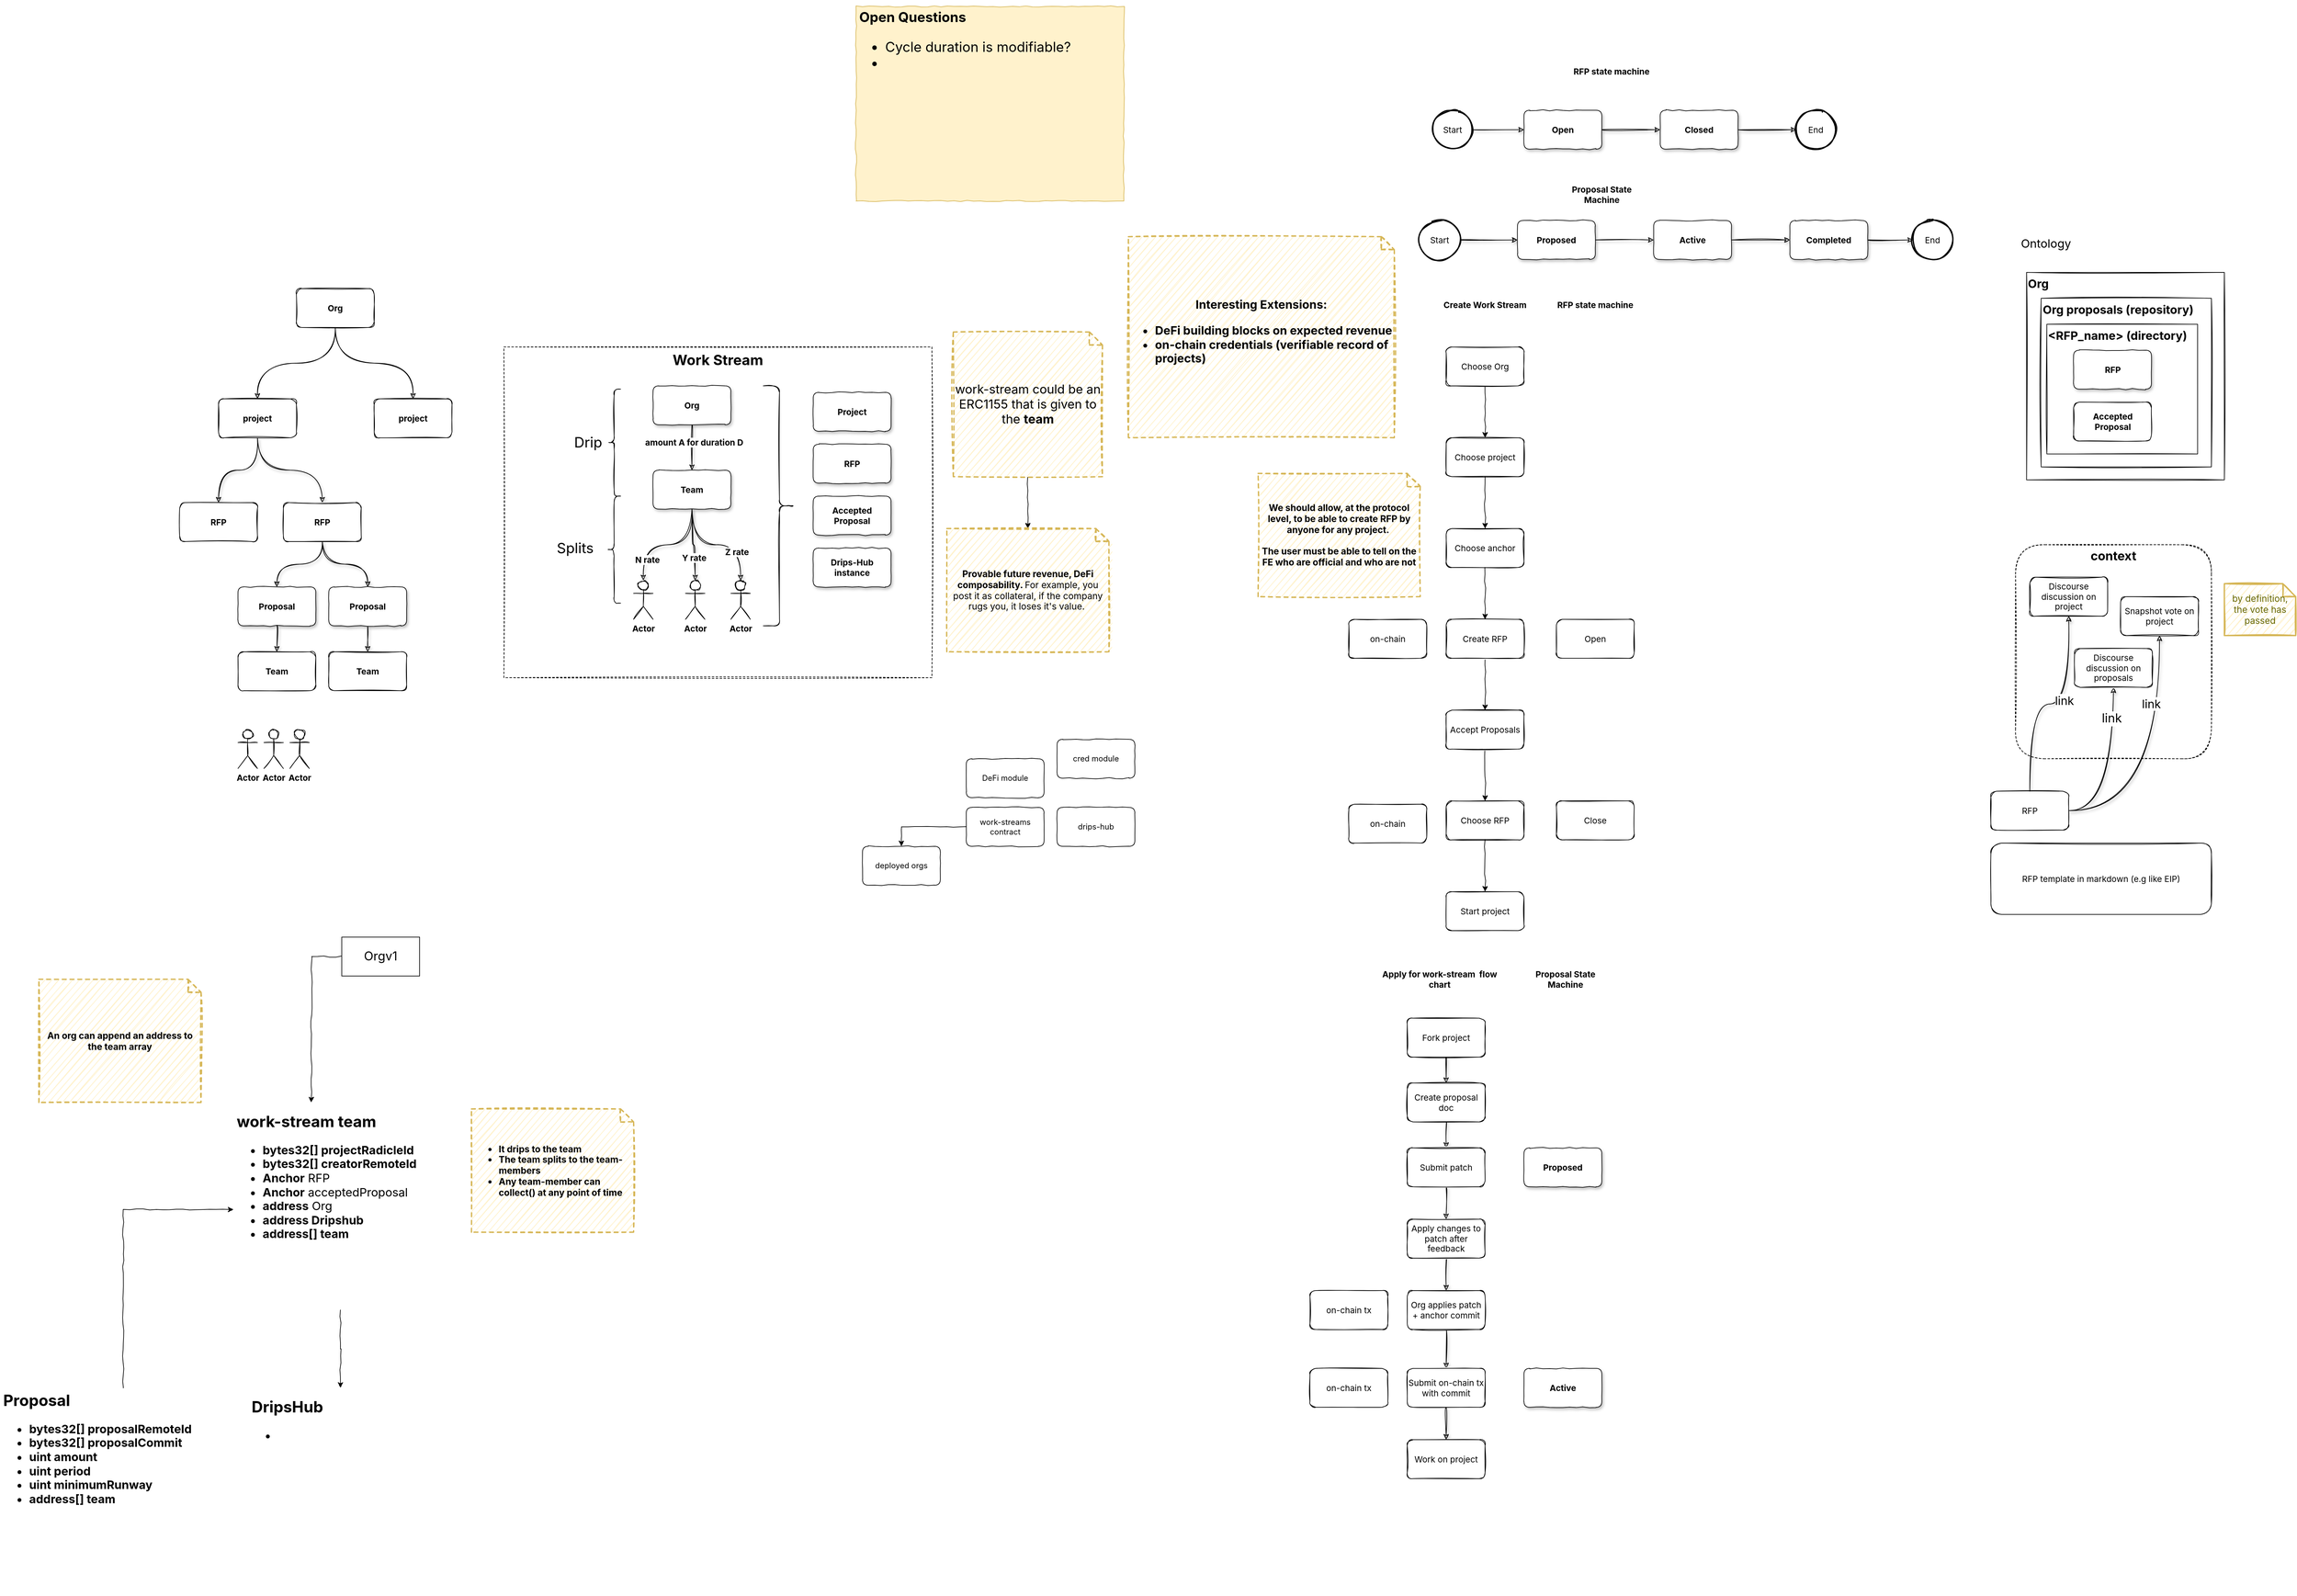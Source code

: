 <mxfile version="15.9.6" type="github">
  <diagram id="aFoFvylehnQIZ880cugu" name="Page-1">
    <mxGraphModel dx="3543" dy="2469" grid="1" gridSize="10" guides="1" tooltips="1" connect="1" arrows="1" fold="1" page="1" pageScale="1" pageWidth="827" pageHeight="1169" math="0" shadow="0">
      <root>
        <mxCell id="0" />
        <mxCell id="1" parent="0" />
        <mxCell id="pgXHUsl6ziU6hxeNJN-O-145" value="&lt;b&gt;&lt;font style=&quot;font-size: 22px&quot;&gt;Work Stream&lt;/font&gt;&lt;/b&gt;" style="rounded=0;whiteSpace=wrap;html=1;shadow=0;glass=0;dashed=1;sketch=1;fontFamily=Inter;fontSize=18;strokeWidth=1;fillColor=none;verticalAlign=top;fontSource=https%3A%2F%2Ffonts.googleapis.com%2Fcss%3Ffamily%3DInter;comic=1;" parent="1" vertex="1">
          <mxGeometry x="-563" y="315" width="660" height="510" as="geometry" />
        </mxCell>
        <mxCell id="pgXHUsl6ziU6hxeNJN-O-133" value="&lt;span&gt;&lt;font style=&quot;font-size: 19px&quot;&gt;context&lt;/font&gt;&lt;/span&gt;" style="rounded=1;whiteSpace=wrap;html=1;shadow=0;glass=0;sketch=1;fontFamily=Inter;fontSource=https%3A%2F%2Ffonts.googleapis.com%2Fcss%3Ffamily%3DInter;fontSize=18;strokeWidth=1;dashed=1;fillColor=none;align=center;verticalAlign=top;fontStyle=1;comic=1;" parent="1" vertex="1">
          <mxGeometry x="1768" y="620" width="302" height="330" as="geometry" />
        </mxCell>
        <mxCell id="pgXHUsl6ziU6hxeNJN-O-117" value="Org" style="rounded=0;whiteSpace=wrap;html=1;shadow=0;glass=0;sketch=1;fontFamily=Inter;fontSource=https%3A%2F%2Ffonts.googleapis.com%2Fcss%3Ffamily%3DInter;fontSize=18;strokeWidth=1;verticalAlign=top;align=left;fontStyle=1;comic=1;" parent="1" vertex="1">
          <mxGeometry x="1785" y="200" width="305" height="320" as="geometry" />
        </mxCell>
        <mxCell id="pgXHUsl6ziU6hxeNJN-O-116" value="Org proposals (repository)" style="rounded=0;whiteSpace=wrap;html=1;shadow=0;glass=0;sketch=1;fontFamily=Inter;fontSource=https%3A%2F%2Ffonts.googleapis.com%2Fcss%3Ffamily%3DInter;fontSize=18;strokeWidth=1;verticalAlign=top;align=left;fontStyle=1;comic=1;" parent="1" vertex="1">
          <mxGeometry x="1807.5" y="240" width="262.5" height="260" as="geometry" />
        </mxCell>
        <mxCell id="pgXHUsl6ziU6hxeNJN-O-3" style="edgeStyle=orthogonalEdgeStyle;rounded=0;orthogonalLoop=1;jettySize=auto;html=1;entryX=0.5;entryY=0;entryDx=0;entryDy=0;sketch=1;fixDash=0;curveFitting=1;strokeOpacity=100;curved=1;fontStyle=1;fontSize=13;fontFamily=Inter;fontSource=https%3A%2F%2Ffonts.googleapis.com%2Fcss%3Ffamily%3DInter;comic=1;" parent="1" source="pgXHUsl6ziU6hxeNJN-O-1" target="pgXHUsl6ziU6hxeNJN-O-2" edge="1">
          <mxGeometry relative="1" as="geometry" />
        </mxCell>
        <mxCell id="pgXHUsl6ziU6hxeNJN-O-5" style="edgeStyle=orthogonalEdgeStyle;rounded=0;orthogonalLoop=1;jettySize=auto;html=1;entryX=0.5;entryY=0;entryDx=0;entryDy=0;sketch=1;fixDash=0;curveFitting=1;strokeOpacity=100;curved=1;fontStyle=1;fontSize=13;fontFamily=Inter;fontSource=https%3A%2F%2Ffonts.googleapis.com%2Fcss%3Ffamily%3DInter;comic=1;" parent="1" source="pgXHUsl6ziU6hxeNJN-O-1" target="pgXHUsl6ziU6hxeNJN-O-4" edge="1">
          <mxGeometry relative="1" as="geometry" />
        </mxCell>
        <mxCell id="pgXHUsl6ziU6hxeNJN-O-1" value="Org" style="rounded=1;whiteSpace=wrap;html=1;sketch=1;fixDash=0;curveFitting=1;glass=0;strokeOpacity=100;fontStyle=1;fontSize=13;fontFamily=Inter;fontSource=https%3A%2F%2Ffonts.googleapis.com%2Fcss%3Ffamily%3DInter;comic=1;" parent="1" vertex="1">
          <mxGeometry x="-883" y="225" width="120" height="60" as="geometry" />
        </mxCell>
        <mxCell id="pgXHUsl6ziU6hxeNJN-O-10" style="edgeStyle=orthogonalEdgeStyle;curved=1;rounded=0;sketch=1;curveFitting=1;orthogonalLoop=1;jettySize=auto;html=1;entryX=0.5;entryY=0;entryDx=0;entryDy=0;shadow=1;fontStyle=1;fontSize=13;fontFamily=Inter;fontSource=https%3A%2F%2Ffonts.googleapis.com%2Fcss%3Ffamily%3DInter;comic=1;" parent="1" source="pgXHUsl6ziU6hxeNJN-O-2" target="pgXHUsl6ziU6hxeNJN-O-9" edge="1">
          <mxGeometry relative="1" as="geometry" />
        </mxCell>
        <mxCell id="pgXHUsl6ziU6hxeNJN-O-11" style="edgeStyle=orthogonalEdgeStyle;curved=1;rounded=0;sketch=1;curveFitting=1;orthogonalLoop=1;jettySize=auto;html=1;shadow=1;fontStyle=1;fontSize=13;fontFamily=Inter;fontSource=https%3A%2F%2Ffonts.googleapis.com%2Fcss%3Ffamily%3DInter;comic=1;" parent="1" source="pgXHUsl6ziU6hxeNJN-O-2" target="pgXHUsl6ziU6hxeNJN-O-8" edge="1">
          <mxGeometry relative="1" as="geometry" />
        </mxCell>
        <mxCell id="pgXHUsl6ziU6hxeNJN-O-2" value="project" style="rounded=1;whiteSpace=wrap;html=1;sketch=1;fixDash=0;curveFitting=1;strokeOpacity=100;fontStyle=1;fontSize=13;fontFamily=Inter;fontSource=https%3A%2F%2Ffonts.googleapis.com%2Fcss%3Ffamily%3DInter;comic=1;" parent="1" vertex="1">
          <mxGeometry x="-1003" y="395" width="120" height="60" as="geometry" />
        </mxCell>
        <mxCell id="pgXHUsl6ziU6hxeNJN-O-4" value="project" style="rounded=1;whiteSpace=wrap;html=1;sketch=1;fixDash=0;curveFitting=1;strokeOpacity=100;fontStyle=1;fontSize=13;fontFamily=Inter;fontSource=https%3A%2F%2Ffonts.googleapis.com%2Fcss%3Ffamily%3DInter;comic=1;" parent="1" vertex="1">
          <mxGeometry x="-763" y="395" width="120" height="60" as="geometry" />
        </mxCell>
        <mxCell id="pgXHUsl6ziU6hxeNJN-O-12" style="edgeStyle=orthogonalEdgeStyle;curved=1;rounded=0;sketch=1;curveFitting=1;orthogonalLoop=1;jettySize=auto;html=1;shadow=1;entryX=0.5;entryY=0;entryDx=0;entryDy=0;fontStyle=1;fontSize=13;fontFamily=Inter;fontSource=https%3A%2F%2Ffonts.googleapis.com%2Fcss%3Ffamily%3DInter;comic=1;" parent="1" source="pgXHUsl6ziU6hxeNJN-O-8" target="pgXHUsl6ziU6hxeNJN-O-13" edge="1">
          <mxGeometry relative="1" as="geometry">
            <mxPoint x="-793" y="685" as="targetPoint" />
          </mxGeometry>
        </mxCell>
        <mxCell id="pgXHUsl6ziU6hxeNJN-O-15" style="edgeStyle=orthogonalEdgeStyle;curved=1;rounded=0;sketch=1;curveFitting=1;orthogonalLoop=1;jettySize=auto;html=1;shadow=1;fontStyle=1;fontSize=13;fontFamily=Inter;fontSource=https%3A%2F%2Ffonts.googleapis.com%2Fcss%3Ffamily%3DInter;comic=1;" parent="1" source="pgXHUsl6ziU6hxeNJN-O-8" target="pgXHUsl6ziU6hxeNJN-O-14" edge="1">
          <mxGeometry relative="1" as="geometry" />
        </mxCell>
        <mxCell id="pgXHUsl6ziU6hxeNJN-O-8" value="RFP" style="rounded=1;whiteSpace=wrap;html=1;sketch=1;fixDash=0;curveFitting=1;strokeOpacity=100;fontStyle=1;fontSize=13;fontFamily=Inter;fontSource=https%3A%2F%2Ffonts.googleapis.com%2Fcss%3Ffamily%3DInter;comic=1;" parent="1" vertex="1">
          <mxGeometry x="-903" y="555" width="120" height="60" as="geometry" />
        </mxCell>
        <mxCell id="pgXHUsl6ziU6hxeNJN-O-9" value="RFP" style="rounded=1;whiteSpace=wrap;html=1;sketch=1;fixDash=0;curveFitting=1;strokeOpacity=100;fontStyle=1;fontSize=13;fontFamily=Inter;fontSource=https%3A%2F%2Ffonts.googleapis.com%2Fcss%3Ffamily%3DInter;comic=1;" parent="1" vertex="1">
          <mxGeometry x="-1063" y="555" width="120" height="60" as="geometry" />
        </mxCell>
        <mxCell id="pgXHUsl6ziU6hxeNJN-O-16" style="edgeStyle=orthogonalEdgeStyle;curved=1;rounded=0;sketch=1;curveFitting=1;orthogonalLoop=1;jettySize=auto;html=1;shadow=1;fontStyle=1;fontSize=13;fontFamily=Inter;fontSource=https%3A%2F%2Ffonts.googleapis.com%2Fcss%3Ffamily%3DInter;comic=1;" parent="1" source="pgXHUsl6ziU6hxeNJN-O-13" edge="1">
          <mxGeometry relative="1" as="geometry">
            <mxPoint x="-773" y="785" as="targetPoint" />
          </mxGeometry>
        </mxCell>
        <mxCell id="pgXHUsl6ziU6hxeNJN-O-13" value="Proposal" style="rounded=1;whiteSpace=wrap;html=1;shadow=1;glass=0;fontStyle=1;fontSize=13;fontFamily=Inter;fontSource=https%3A%2F%2Ffonts.googleapis.com%2Fcss%3Ffamily%3DInter;comic=1;" parent="1" vertex="1">
          <mxGeometry x="-833" y="685" width="120" height="60" as="geometry" />
        </mxCell>
        <mxCell id="pgXHUsl6ziU6hxeNJN-O-44" style="edgeStyle=orthogonalEdgeStyle;curved=1;rounded=0;sketch=1;curveFitting=1;orthogonalLoop=1;jettySize=auto;html=1;entryX=0.5;entryY=0;entryDx=0;entryDy=0;shadow=1;fontStyle=1;fontSize=13;fontFamily=Inter;fontSource=https%3A%2F%2Ffonts.googleapis.com%2Fcss%3Ffamily%3DInter;comic=1;" parent="1" source="pgXHUsl6ziU6hxeNJN-O-14" target="pgXHUsl6ziU6hxeNJN-O-43" edge="1">
          <mxGeometry relative="1" as="geometry" />
        </mxCell>
        <mxCell id="pgXHUsl6ziU6hxeNJN-O-14" value="Proposal" style="rounded=1;whiteSpace=wrap;html=1;shadow=1;glass=0;fontStyle=1;fontSize=13;fontFamily=Inter;fontSource=https%3A%2F%2Ffonts.googleapis.com%2Fcss%3Ffamily%3DInter;comic=1;" parent="1" vertex="1">
          <mxGeometry x="-973" y="685" width="120" height="60" as="geometry" />
        </mxCell>
        <mxCell id="pgXHUsl6ziU6hxeNJN-O-40" value="Proposal State&lt;br style=&quot;font-size: 13px;&quot;&gt;Machine" style="text;html=1;strokeColor=none;fillColor=none;align=center;verticalAlign=middle;whiteSpace=wrap;rounded=0;shadow=1;glass=0;sketch=1;fontStyle=1;strokeWidth=0;fontFamily=Inter;fontSource=https%3A%2F%2Ffonts.googleapis.com%2Fcss%3Ffamily%3DInter;fontSize=13;comic=1;" parent="1" vertex="1">
          <mxGeometry x="1040" y="50" width="180" height="60" as="geometry" />
        </mxCell>
        <mxCell id="pgXHUsl6ziU6hxeNJN-O-42" value="Team" style="rounded=1;whiteSpace=wrap;html=1;shadow=0;glass=0;sketch=1;strokeWidth=1;fontStyle=1;fontSize=13;fontFamily=Inter;fontSource=https%3A%2F%2Ffonts.googleapis.com%2Fcss%3Ffamily%3DInter;comic=1;" parent="1" vertex="1">
          <mxGeometry x="-833" y="785" width="120" height="60" as="geometry" />
        </mxCell>
        <mxCell id="pgXHUsl6ziU6hxeNJN-O-43" value="Team" style="rounded=1;whiteSpace=wrap;html=1;shadow=0;glass=0;sketch=1;strokeWidth=1;fontStyle=1;fontSize=13;fontFamily=Inter;fontSource=https%3A%2F%2Ffonts.googleapis.com%2Fcss%3Ffamily%3DInter;comic=1;" parent="1" vertex="1">
          <mxGeometry x="-973" y="785" width="120" height="60" as="geometry" />
        </mxCell>
        <mxCell id="pgXHUsl6ziU6hxeNJN-O-47" value="Actor" style="shape=umlActor;verticalLabelPosition=bottom;verticalAlign=top;html=1;outlineConnect=0;rounded=1;shadow=0;glass=0;sketch=1;strokeWidth=1;fontStyle=1;fontSize=13;fontFamily=Inter;fontSource=https%3A%2F%2Ffonts.googleapis.com%2Fcss%3Ffamily%3DInter;comic=1;" parent="1" vertex="1">
          <mxGeometry x="-973" y="905" width="30" height="60" as="geometry" />
        </mxCell>
        <mxCell id="pgXHUsl6ziU6hxeNJN-O-48" value="Actor" style="shape=umlActor;verticalLabelPosition=bottom;verticalAlign=top;html=1;outlineConnect=0;rounded=1;shadow=0;glass=0;sketch=1;strokeWidth=1;fontStyle=1;fontSize=13;fontFamily=Inter;fontSource=https%3A%2F%2Ffonts.googleapis.com%2Fcss%3Ffamily%3DInter;comic=1;" parent="1" vertex="1">
          <mxGeometry x="-363" y="675" width="30" height="60" as="geometry" />
        </mxCell>
        <mxCell id="pgXHUsl6ziU6hxeNJN-O-59" style="edgeStyle=orthogonalEdgeStyle;curved=1;rounded=0;sketch=1;curveFitting=1;orthogonalLoop=1;jettySize=auto;html=1;entryX=0.5;entryY=0;entryDx=0;entryDy=0;shadow=1;fontFamily=Inter;fontSource=https%3A%2F%2Ffonts.googleapis.com%2Fcss%3Ffamily%3DInter;fontSize=13;comic=1;" parent="1" source="pgXHUsl6ziU6hxeNJN-O-49" target="pgXHUsl6ziU6hxeNJN-O-50" edge="1">
          <mxGeometry relative="1" as="geometry" />
        </mxCell>
        <mxCell id="pgXHUsl6ziU6hxeNJN-O-60" value="amount A for duration D" style="edgeLabel;html=1;align=center;verticalAlign=middle;resizable=0;points=[];fontSize=13;fontFamily=Inter;fontStyle=1;fontSource=https%3A%2F%2Ffonts.googleapis.com%2Fcss%3Ffamily%3DInter;comic=1;" parent="pgXHUsl6ziU6hxeNJN-O-59" vertex="1" connectable="0">
          <mxGeometry x="-0.233" y="3" relative="1" as="geometry">
            <mxPoint as="offset" />
          </mxGeometry>
        </mxCell>
        <mxCell id="pgXHUsl6ziU6hxeNJN-O-49" value="Org" style="rounded=1;whiteSpace=wrap;html=1;shadow=1;glass=0;fontStyle=1;fontSize=13;fontFamily=Inter;fontSource=https%3A%2F%2Ffonts.googleapis.com%2Fcss%3Ffamily%3DInter;comic=1;" parent="1" vertex="1">
          <mxGeometry x="-333" y="375" width="120" height="60" as="geometry" />
        </mxCell>
        <mxCell id="pgXHUsl6ziU6hxeNJN-O-53" style="edgeStyle=orthogonalEdgeStyle;curved=1;rounded=0;sketch=1;curveFitting=1;orthogonalLoop=1;jettySize=auto;html=1;shadow=1;entryX=0.5;entryY=0;entryDx=0;entryDy=0;entryPerimeter=0;fontStyle=1;fontSize=13;fontFamily=Inter;fontSource=https%3A%2F%2Ffonts.googleapis.com%2Fcss%3Ffamily%3DInter;comic=1;" parent="1" source="pgXHUsl6ziU6hxeNJN-O-50" target="pgXHUsl6ziU6hxeNJN-O-48" edge="1">
          <mxGeometry relative="1" as="geometry">
            <mxPoint x="-343.0" y="605" as="targetPoint" />
          </mxGeometry>
        </mxCell>
        <mxCell id="pgXHUsl6ziU6hxeNJN-O-56" value="N rate" style="edgeLabel;html=1;align=center;verticalAlign=middle;resizable=0;points=[];fontStyle=1;fontSize=13;fontFamily=Inter;fontSource=https%3A%2F%2Ffonts.googleapis.com%2Fcss%3Ffamily%3DInter;comic=1;" parent="pgXHUsl6ziU6hxeNJN-O-53" vertex="1" connectable="0">
          <mxGeometry x="0.655" y="6" relative="1" as="geometry">
            <mxPoint as="offset" />
          </mxGeometry>
        </mxCell>
        <mxCell id="pgXHUsl6ziU6hxeNJN-O-54" style="edgeStyle=orthogonalEdgeStyle;curved=1;rounded=0;sketch=1;curveFitting=1;orthogonalLoop=1;jettySize=auto;html=1;entryX=0.5;entryY=0;entryDx=0;entryDy=0;entryPerimeter=0;shadow=1;fontStyle=1;fontSize=13;fontFamily=Inter;fontSource=https%3A%2F%2Ffonts.googleapis.com%2Fcss%3Ffamily%3DInter;comic=1;" parent="1" source="pgXHUsl6ziU6hxeNJN-O-50" target="pgXHUsl6ziU6hxeNJN-O-51" edge="1">
          <mxGeometry relative="1" as="geometry" />
        </mxCell>
        <mxCell id="pgXHUsl6ziU6hxeNJN-O-57" value="Y rate" style="edgeLabel;html=1;align=center;verticalAlign=middle;resizable=0;points=[];fontStyle=1;fontSize=13;fontFamily=Inter;fontSource=https%3A%2F%2Ffonts.googleapis.com%2Fcss%3Ffamily%3DInter;comic=1;" parent="pgXHUsl6ziU6hxeNJN-O-54" vertex="1" connectable="0">
          <mxGeometry x="0.387" y="-2" relative="1" as="geometry">
            <mxPoint as="offset" />
          </mxGeometry>
        </mxCell>
        <mxCell id="pgXHUsl6ziU6hxeNJN-O-55" style="edgeStyle=orthogonalEdgeStyle;curved=1;rounded=0;sketch=1;curveFitting=1;orthogonalLoop=1;jettySize=auto;html=1;entryX=0.5;entryY=0;entryDx=0;entryDy=0;entryPerimeter=0;shadow=1;fontStyle=1;fontSize=13;fontFamily=Inter;fontSource=https%3A%2F%2Ffonts.googleapis.com%2Fcss%3Ffamily%3DInter;comic=1;" parent="1" source="pgXHUsl6ziU6hxeNJN-O-50" target="pgXHUsl6ziU6hxeNJN-O-52" edge="1">
          <mxGeometry relative="1" as="geometry" />
        </mxCell>
        <mxCell id="pgXHUsl6ziU6hxeNJN-O-58" value="Z rate" style="edgeLabel;html=1;align=center;verticalAlign=middle;resizable=0;points=[];fontStyle=1;fontSize=13;fontFamily=Inter;fontSource=https%3A%2F%2Ffonts.googleapis.com%2Fcss%3Ffamily%3DInter;comic=1;" parent="pgXHUsl6ziU6hxeNJN-O-55" vertex="1" connectable="0">
          <mxGeometry x="0.523" y="-6" relative="1" as="geometry">
            <mxPoint as="offset" />
          </mxGeometry>
        </mxCell>
        <mxCell id="pgXHUsl6ziU6hxeNJN-O-50" value="Team" style="rounded=1;whiteSpace=wrap;html=1;shadow=1;glass=0;fontStyle=1;fontSize=13;fontFamily=Inter;fontSource=https%3A%2F%2Ffonts.googleapis.com%2Fcss%3Ffamily%3DInter;comic=1;" parent="1" vertex="1">
          <mxGeometry x="-333" y="505" width="120" height="60" as="geometry" />
        </mxCell>
        <mxCell id="pgXHUsl6ziU6hxeNJN-O-51" value="Actor" style="shape=umlActor;verticalLabelPosition=bottom;verticalAlign=top;html=1;outlineConnect=0;rounded=1;shadow=0;glass=0;sketch=1;strokeWidth=1;fontStyle=1;fontSize=13;fontFamily=Inter;fontSource=https%3A%2F%2Ffonts.googleapis.com%2Fcss%3Ffamily%3DInter;comic=1;" parent="1" vertex="1">
          <mxGeometry x="-283" y="675" width="30" height="60" as="geometry" />
        </mxCell>
        <mxCell id="pgXHUsl6ziU6hxeNJN-O-52" value="Actor" style="shape=umlActor;verticalLabelPosition=bottom;verticalAlign=top;html=1;outlineConnect=0;rounded=1;shadow=0;glass=0;sketch=1;strokeWidth=1;fontStyle=1;fontSize=13;fontFamily=Inter;fontSource=https%3A%2F%2Ffonts.googleapis.com%2Fcss%3Ffamily%3DInter;comic=1;" parent="1" vertex="1">
          <mxGeometry x="-213" y="675" width="30" height="60" as="geometry" />
        </mxCell>
        <mxCell id="pgXHUsl6ziU6hxeNJN-O-61" value="RFP" style="rounded=1;whiteSpace=wrap;html=1;shadow=1;glass=0;fontStyle=1;fontSize=13;fontFamily=Inter;fontSource=https%3A%2F%2Ffonts.googleapis.com%2Fcss%3Ffamily%3DInter;comic=1;" parent="1" vertex="1">
          <mxGeometry x="-86" y="465" width="120" height="60" as="geometry" />
        </mxCell>
        <mxCell id="pgXHUsl6ziU6hxeNJN-O-62" value="" style="shape=curlyBracket;whiteSpace=wrap;html=1;rounded=1;flipH=1;shadow=0;glass=0;sketch=1;fontFamily=Inter;fontSource=https%3A%2F%2Ffonts.googleapis.com%2Fcss%3Ffamily%3DInter;fontSize=13;strokeWidth=1;comic=1;" parent="1" vertex="1">
          <mxGeometry x="-163" y="375" width="50" height="370" as="geometry" />
        </mxCell>
        <mxCell id="pgXHUsl6ziU6hxeNJN-O-63" value="Accepted Proposal" style="rounded=1;whiteSpace=wrap;html=1;shadow=1;glass=0;fontStyle=1;fontSize=13;fontFamily=Inter;fontSource=https%3A%2F%2Ffonts.googleapis.com%2Fcss%3Ffamily%3DInter;comic=1;" parent="1" vertex="1">
          <mxGeometry x="-86" y="545" width="120" height="60" as="geometry" />
        </mxCell>
        <mxCell id="pgXHUsl6ziU6hxeNJN-O-65" style="edgeStyle=orthogonalEdgeStyle;curved=1;rounded=0;sketch=1;curveFitting=1;orthogonalLoop=1;jettySize=auto;html=1;shadow=1;fontFamily=Inter;fontSource=https%3A%2F%2Ffonts.googleapis.com%2Fcss%3Ffamily%3DInter;fontSize=13;comic=1;" parent="1" source="pgXHUsl6ziU6hxeNJN-O-64" edge="1">
          <mxGeometry relative="1" as="geometry">
            <mxPoint x="1210" y="150" as="targetPoint" />
          </mxGeometry>
        </mxCell>
        <mxCell id="pgXHUsl6ziU6hxeNJN-O-64" value="Proposed" style="rounded=1;whiteSpace=wrap;html=1;shadow=1;glass=0;fontStyle=1;fontSize=13;fontFamily=Inter;fontSource=https%3A%2F%2Ffonts.googleapis.com%2Fcss%3Ffamily%3DInter;comic=1;" parent="1" vertex="1">
          <mxGeometry x="1000" y="120" width="120" height="60" as="geometry" />
        </mxCell>
        <mxCell id="pgXHUsl6ziU6hxeNJN-O-67" style="edgeStyle=orthogonalEdgeStyle;curved=1;rounded=0;sketch=1;curveFitting=1;orthogonalLoop=1;jettySize=auto;html=1;shadow=1;fontFamily=Inter;fontSource=https%3A%2F%2Ffonts.googleapis.com%2Fcss%3Ffamily%3DInter;fontSize=13;comic=1;" parent="1" source="pgXHUsl6ziU6hxeNJN-O-66" edge="1">
          <mxGeometry relative="1" as="geometry">
            <mxPoint x="1420" y="150" as="targetPoint" />
          </mxGeometry>
        </mxCell>
        <mxCell id="pgXHUsl6ziU6hxeNJN-O-66" value="Active" style="rounded=1;whiteSpace=wrap;html=1;shadow=1;glass=0;fontStyle=1;fontSize=13;fontFamily=Inter;fontSource=https%3A%2F%2Ffonts.googleapis.com%2Fcss%3Ffamily%3DInter;comic=1;" parent="1" vertex="1">
          <mxGeometry x="1210" y="120" width="120" height="60" as="geometry" />
        </mxCell>
        <mxCell id="pgXHUsl6ziU6hxeNJN-O-73" style="edgeStyle=orthogonalEdgeStyle;curved=1;rounded=0;sketch=1;curveFitting=1;orthogonalLoop=1;jettySize=auto;html=1;entryX=0;entryY=0.5;entryDx=0;entryDy=0;entryPerimeter=0;shadow=1;fontFamily=Inter;fontSource=https%3A%2F%2Ffonts.googleapis.com%2Fcss%3Ffamily%3DInter;fontSize=13;comic=1;" parent="1" source="pgXHUsl6ziU6hxeNJN-O-68" target="pgXHUsl6ziU6hxeNJN-O-72" edge="1">
          <mxGeometry relative="1" as="geometry" />
        </mxCell>
        <mxCell id="pgXHUsl6ziU6hxeNJN-O-68" value="Completed" style="rounded=1;whiteSpace=wrap;html=1;shadow=1;glass=0;fontStyle=1;fontSize=13;fontFamily=Inter;fontSource=https%3A%2F%2Ffonts.googleapis.com%2Fcss%3Ffamily%3DInter;comic=1;" parent="1" vertex="1">
          <mxGeometry x="1420" y="120" width="120" height="60" as="geometry" />
        </mxCell>
        <mxCell id="pgXHUsl6ziU6hxeNJN-O-70" style="edgeStyle=orthogonalEdgeStyle;curved=1;rounded=0;sketch=1;curveFitting=1;orthogonalLoop=1;jettySize=auto;html=1;entryX=0;entryY=0.5;entryDx=0;entryDy=0;shadow=1;fontFamily=Inter;fontSource=https%3A%2F%2Ffonts.googleapis.com%2Fcss%3Ffamily%3DInter;fontSize=13;comic=1;" parent="1" source="pgXHUsl6ziU6hxeNJN-O-69" target="pgXHUsl6ziU6hxeNJN-O-64" edge="1">
          <mxGeometry relative="1" as="geometry" />
        </mxCell>
        <mxCell id="pgXHUsl6ziU6hxeNJN-O-69" value="Start" style="strokeWidth=2;html=1;shape=mxgraph.flowchart.start_2;whiteSpace=wrap;rounded=1;shadow=0;glass=0;sketch=1;fontFamily=Inter;fontSource=https%3A%2F%2Ffonts.googleapis.com%2Fcss%3Ffamily%3DInter;fontSize=13;comic=1;" parent="1" vertex="1">
          <mxGeometry x="850" y="120" width="60" height="60" as="geometry" />
        </mxCell>
        <mxCell id="pgXHUsl6ziU6hxeNJN-O-72" value="End" style="strokeWidth=2;html=1;shape=mxgraph.flowchart.start_2;whiteSpace=wrap;rounded=1;shadow=0;glass=0;sketch=1;fontFamily=Inter;fontSource=https%3A%2F%2Ffonts.googleapis.com%2Fcss%3Ffamily%3DInter;fontSize=13;comic=1;" parent="1" vertex="1">
          <mxGeometry x="1610" y="120" width="60" height="60" as="geometry" />
        </mxCell>
        <mxCell id="pgXHUsl6ziU6hxeNJN-O-76" value="Actor" style="shape=umlActor;verticalLabelPosition=bottom;verticalAlign=top;html=1;outlineConnect=0;rounded=1;shadow=0;glass=0;sketch=1;strokeWidth=1;fontStyle=1;fontSize=13;fontFamily=Inter;fontSource=https%3A%2F%2Ffonts.googleapis.com%2Fcss%3Ffamily%3DInter;comic=1;" parent="1" vertex="1">
          <mxGeometry x="-933" y="905" width="30" height="60" as="geometry" />
        </mxCell>
        <mxCell id="pgXHUsl6ziU6hxeNJN-O-77" value="Actor" style="shape=umlActor;verticalLabelPosition=bottom;verticalAlign=top;html=1;outlineConnect=0;rounded=1;shadow=0;glass=0;sketch=1;strokeWidth=1;fontStyle=1;fontSize=13;fontFamily=Inter;fontSource=https%3A%2F%2Ffonts.googleapis.com%2Fcss%3Ffamily%3DInter;comic=1;" parent="1" vertex="1">
          <mxGeometry x="-893" y="905" width="30" height="60" as="geometry" />
        </mxCell>
        <mxCell id="pgXHUsl6ziU6hxeNJN-O-165" style="edgeStyle=orthogonalEdgeStyle;curved=1;rounded=0;sketch=1;curveFitting=1;orthogonalLoop=1;jettySize=auto;html=1;entryX=0.5;entryY=0;entryDx=0;entryDy=0;shadow=1;fontFamily=Inter;fontSize=19;fontColor=#000000;fontSource=https%3A%2F%2Ffonts.googleapis.com%2Fcss%3Ffamily%3DInter;comic=1;" parent="1" source="pgXHUsl6ziU6hxeNJN-O-78" target="pgXHUsl6ziU6hxeNJN-O-79" edge="1">
          <mxGeometry relative="1" as="geometry" />
        </mxCell>
        <mxCell id="pgXHUsl6ziU6hxeNJN-O-78" value="Fork project" style="rounded=1;whiteSpace=wrap;html=1;shadow=0;glass=0;sketch=1;fontFamily=Inter;fontSource=https%3A%2F%2Ffonts.googleapis.com%2Fcss%3Ffamily%3DInter;fontSize=13;strokeWidth=1;comic=1;" parent="1" vertex="1">
          <mxGeometry x="830" y="1350" width="120" height="60" as="geometry" />
        </mxCell>
        <mxCell id="pgXHUsl6ziU6hxeNJN-O-166" style="edgeStyle=orthogonalEdgeStyle;curved=1;rounded=0;sketch=1;curveFitting=1;orthogonalLoop=1;jettySize=auto;html=1;entryX=0.5;entryY=0;entryDx=0;entryDy=0;shadow=1;fontFamily=Inter;fontSize=19;fontColor=#000000;fontSource=https%3A%2F%2Ffonts.googleapis.com%2Fcss%3Ffamily%3DInter;comic=1;" parent="1" source="pgXHUsl6ziU6hxeNJN-O-79" target="pgXHUsl6ziU6hxeNJN-O-81" edge="1">
          <mxGeometry relative="1" as="geometry" />
        </mxCell>
        <mxCell id="pgXHUsl6ziU6hxeNJN-O-79" value="Create proposal doc" style="rounded=1;whiteSpace=wrap;html=1;shadow=0;glass=0;sketch=1;fontFamily=Inter;fontSource=https%3A%2F%2Ffonts.googleapis.com%2Fcss%3Ffamily%3DInter;fontSize=13;strokeWidth=1;comic=1;" parent="1" vertex="1">
          <mxGeometry x="830" y="1450" width="120" height="60" as="geometry" />
        </mxCell>
        <mxCell id="pgXHUsl6ziU6hxeNJN-O-95" style="edgeStyle=orthogonalEdgeStyle;curved=1;rounded=0;sketch=1;curveFitting=1;orthogonalLoop=1;jettySize=auto;html=1;shadow=1;fontFamily=Inter;fontSource=https%3A%2F%2Ffonts.googleapis.com%2Fcss%3Ffamily%3DInter;fontSize=13;comic=1;" parent="1" source="pgXHUsl6ziU6hxeNJN-O-81" target="pgXHUsl6ziU6hxeNJN-O-93" edge="1">
          <mxGeometry relative="1" as="geometry" />
        </mxCell>
        <mxCell id="pgXHUsl6ziU6hxeNJN-O-81" value="Submit patch" style="rounded=1;whiteSpace=wrap;html=1;shadow=0;glass=0;sketch=1;fontFamily=Inter;fontSource=https%3A%2F%2Ffonts.googleapis.com%2Fcss%3Ffamily%3DInter;fontSize=13;strokeWidth=1;comic=1;" parent="1" vertex="1">
          <mxGeometry x="830" y="1550" width="120" height="60" as="geometry" />
        </mxCell>
        <mxCell id="pgXHUsl6ziU6hxeNJN-O-147" style="edgeStyle=orthogonalEdgeStyle;curved=1;rounded=0;sketch=1;curveFitting=1;orthogonalLoop=1;jettySize=auto;html=1;entryX=0.5;entryY=0;entryDx=0;entryDy=0;shadow=1;fontFamily=Inter;fontSize=22;fontSource=https%3A%2F%2Ffonts.googleapis.com%2Fcss%3Ffamily%3DInter;comic=1;" parent="1" source="pgXHUsl6ziU6hxeNJN-O-84" target="pgXHUsl6ziU6hxeNJN-O-98" edge="1">
          <mxGeometry relative="1" as="geometry" />
        </mxCell>
        <mxCell id="pgXHUsl6ziU6hxeNJN-O-84" value="Org applies patch + anchor commit" style="rounded=1;whiteSpace=wrap;html=1;shadow=0;glass=0;sketch=1;fontFamily=Inter;fontSource=https%3A%2F%2Ffonts.googleapis.com%2Fcss%3Ffamily%3DInter;fontSize=13;strokeWidth=1;comic=1;" parent="1" vertex="1">
          <mxGeometry x="830" y="1770" width="120" height="60" as="geometry" />
        </mxCell>
        <mxCell id="pgXHUsl6ziU6hxeNJN-O-90" value="Proposed" style="rounded=1;whiteSpace=wrap;html=1;shadow=1;glass=0;fontStyle=1;fontSize=13;fontFamily=Inter;fontSource=https%3A%2F%2Ffonts.googleapis.com%2Fcss%3Ffamily%3DInter;comic=1;" parent="1" vertex="1">
          <mxGeometry x="1010" y="1550" width="120" height="60" as="geometry" />
        </mxCell>
        <mxCell id="pgXHUsl6ziU6hxeNJN-O-91" value="Active" style="rounded=1;whiteSpace=wrap;html=1;shadow=1;glass=0;fontStyle=1;fontSize=13;fontFamily=Inter;fontSource=https%3A%2F%2Ffonts.googleapis.com%2Fcss%3Ffamily%3DInter;comic=1;" parent="1" vertex="1">
          <mxGeometry x="1010" y="1890" width="120" height="60" as="geometry" />
        </mxCell>
        <mxCell id="pgXHUsl6ziU6hxeNJN-O-94" style="edgeStyle=orthogonalEdgeStyle;curved=1;rounded=0;sketch=1;curveFitting=1;orthogonalLoop=1;jettySize=auto;html=1;entryX=0.5;entryY=0;entryDx=0;entryDy=0;shadow=1;fontFamily=Inter;fontSource=https%3A%2F%2Ffonts.googleapis.com%2Fcss%3Ffamily%3DInter;fontSize=13;comic=1;" parent="1" source="pgXHUsl6ziU6hxeNJN-O-93" target="pgXHUsl6ziU6hxeNJN-O-84" edge="1">
          <mxGeometry relative="1" as="geometry" />
        </mxCell>
        <mxCell id="pgXHUsl6ziU6hxeNJN-O-93" value="Apply changes to patch after feedback" style="rounded=1;whiteSpace=wrap;html=1;shadow=0;glass=0;sketch=1;fontFamily=Inter;fontSource=https%3A%2F%2Ffonts.googleapis.com%2Fcss%3Ffamily%3DInter;fontSize=13;strokeWidth=1;comic=1;" parent="1" vertex="1">
          <mxGeometry x="830" y="1660" width="120" height="60" as="geometry" />
        </mxCell>
        <mxCell id="pgXHUsl6ziU6hxeNJN-O-146" style="edgeStyle=orthogonalEdgeStyle;curved=1;rounded=0;sketch=1;curveFitting=1;orthogonalLoop=1;jettySize=auto;html=1;entryX=0.5;entryY=0;entryDx=0;entryDy=0;shadow=1;fontFamily=Inter;fontSize=22;fontSource=https%3A%2F%2Ffonts.googleapis.com%2Fcss%3Ffamily%3DInter;comic=1;" parent="1" source="pgXHUsl6ziU6hxeNJN-O-98" target="pgXHUsl6ziU6hxeNJN-O-99" edge="1">
          <mxGeometry relative="1" as="geometry" />
        </mxCell>
        <mxCell id="pgXHUsl6ziU6hxeNJN-O-98" value="Submit on-chain tx with commit" style="rounded=1;whiteSpace=wrap;html=1;shadow=0;glass=0;sketch=1;fontFamily=Inter;fontSource=https%3A%2F%2Ffonts.googleapis.com%2Fcss%3Ffamily%3DInter;fontSize=13;strokeWidth=1;comic=1;" parent="1" vertex="1">
          <mxGeometry x="830" y="1890" width="120" height="60" as="geometry" />
        </mxCell>
        <mxCell id="pgXHUsl6ziU6hxeNJN-O-99" value="Work on project" style="rounded=1;whiteSpace=wrap;html=1;shadow=0;glass=0;sketch=1;fontFamily=Inter;fontSource=https%3A%2F%2Ffonts.googleapis.com%2Fcss%3Ffamily%3DInter;fontSize=13;strokeWidth=1;comic=1;" parent="1" vertex="1">
          <mxGeometry x="830" y="2000" width="120" height="60" as="geometry" />
        </mxCell>
        <mxCell id="pgXHUsl6ziU6hxeNJN-O-110" value="Proposal State&lt;br style=&quot;font-size: 13px;&quot;&gt;Machine" style="text;html=1;strokeColor=none;fillColor=none;align=center;verticalAlign=middle;whiteSpace=wrap;rounded=0;shadow=1;glass=0;sketch=1;fontStyle=1;strokeWidth=0;fontFamily=Inter;fontSource=https%3A%2F%2Ffonts.googleapis.com%2Fcss%3Ffamily%3DInter;fontSize=13;comic=1;" parent="1" vertex="1">
          <mxGeometry x="984" y="1260" width="180" height="60" as="geometry" />
        </mxCell>
        <mxCell id="pgXHUsl6ziU6hxeNJN-O-111" value="Apply for work-stream&amp;nbsp; flow chart" style="text;html=1;strokeColor=none;fillColor=none;align=center;verticalAlign=middle;whiteSpace=wrap;rounded=0;shadow=1;glass=0;sketch=1;fontStyle=1;strokeWidth=0;fontFamily=Inter;fontSource=https%3A%2F%2Ffonts.googleapis.com%2Fcss%3Ffamily%3DInter;fontSize=13;comic=1;" parent="1" vertex="1">
          <mxGeometry x="790" y="1260" width="180" height="60" as="geometry" />
        </mxCell>
        <mxCell id="pgXHUsl6ziU6hxeNJN-O-112" value="&amp;lt;RFP_name&amp;gt; (directory)" style="rounded=0;whiteSpace=wrap;html=1;shadow=0;glass=0;sketch=1;fontFamily=Inter;fontSource=https%3A%2F%2Ffonts.googleapis.com%2Fcss%3Ffamily%3DInter;fontSize=18;strokeWidth=1;align=left;verticalAlign=top;fontStyle=1;comic=1;" parent="1" vertex="1">
          <mxGeometry x="1816.25" y="280" width="232.5" height="200" as="geometry" />
        </mxCell>
        <mxCell id="pgXHUsl6ziU6hxeNJN-O-114" value="RFP" style="rounded=1;whiteSpace=wrap;html=1;shadow=1;glass=0;fontStyle=1;fontSize=13;fontFamily=Inter;fontSource=https%3A%2F%2Ffonts.googleapis.com%2Fcss%3Ffamily%3DInter;comic=1;" parent="1" vertex="1">
          <mxGeometry x="1857.5" y="320" width="120" height="60" as="geometry" />
        </mxCell>
        <mxCell id="pgXHUsl6ziU6hxeNJN-O-115" value="Accepted Proposal" style="rounded=1;whiteSpace=wrap;html=1;shadow=0;glass=0;sketch=1;fontFamily=Inter;fontSource=https%3A%2F%2Ffonts.googleapis.com%2Fcss%3Ffamily%3DInter;fontSize=13;strokeWidth=1;fontStyle=1;comic=1;" parent="1" vertex="1">
          <mxGeometry x="1857.5" y="400" width="120" height="60" as="geometry" />
        </mxCell>
        <mxCell id="pgXHUsl6ziU6hxeNJN-O-119" value="Ontology" style="text;html=1;strokeColor=none;fillColor=none;align=center;verticalAlign=middle;whiteSpace=wrap;rounded=0;shadow=0;glass=0;sketch=1;fontFamily=Inter;fontSource=https%3A%2F%2Ffonts.googleapis.com%2Fcss%3Ffamily%3DInter;fontSize=18;comic=1;" parent="1" vertex="1">
          <mxGeometry x="1785" y="140" width="60" height="30" as="geometry" />
        </mxCell>
        <mxCell id="pgXHUsl6ziU6hxeNJN-O-125" style="edgeStyle=orthogonalEdgeStyle;curved=1;rounded=0;sketch=1;curveFitting=1;orthogonalLoop=1;jettySize=auto;html=1;shadow=1;fontFamily=Inter;fontSource=https%3A%2F%2Ffonts.googleapis.com%2Fcss%3Ffamily%3DInter;fontSize=18;comic=1;" parent="1" source="pgXHUsl6ziU6hxeNJN-O-122" edge="1">
          <mxGeometry relative="1" as="geometry">
            <mxPoint x="1850.0" y="730" as="targetPoint" />
          </mxGeometry>
        </mxCell>
        <mxCell id="pgXHUsl6ziU6hxeNJN-O-126" value="link" style="edgeLabel;html=1;align=center;verticalAlign=middle;resizable=0;points=[];fontSize=18;fontFamily=Inter;fontSource=https%3A%2F%2Ffonts.googleapis.com%2Fcss%3Ffamily%3DInter;comic=1;" parent="pgXHUsl6ziU6hxeNJN-O-125" vertex="1" connectable="0">
          <mxGeometry x="0.133" y="6" relative="1" as="geometry">
            <mxPoint as="offset" />
          </mxGeometry>
        </mxCell>
        <mxCell id="pgXHUsl6ziU6hxeNJN-O-129" style="edgeStyle=orthogonalEdgeStyle;curved=1;rounded=0;sketch=1;curveFitting=1;orthogonalLoop=1;jettySize=auto;html=1;shadow=1;fontFamily=Inter;fontSource=https%3A%2F%2Ffonts.googleapis.com%2Fcss%3Ffamily%3DInter;fontSize=18;comic=1;" parent="1" source="pgXHUsl6ziU6hxeNJN-O-122" edge="1">
          <mxGeometry relative="1" as="geometry">
            <mxPoint x="1990.0" y="760" as="targetPoint" />
          </mxGeometry>
        </mxCell>
        <mxCell id="pgXHUsl6ziU6hxeNJN-O-131" value="link" style="edgeLabel;html=1;align=center;verticalAlign=middle;resizable=0;points=[];fontSize=18;fontFamily=Inter;fontSource=https%3A%2F%2Ffonts.googleapis.com%2Fcss%3Ffamily%3DInter;comic=1;" parent="pgXHUsl6ziU6hxeNJN-O-129" vertex="1" connectable="0">
          <mxGeometry x="-0.357" y="18" relative="1" as="geometry">
            <mxPoint x="-5" y="-147" as="offset" />
          </mxGeometry>
        </mxCell>
        <mxCell id="pgXHUsl6ziU6hxeNJN-O-139" style="edgeStyle=orthogonalEdgeStyle;curved=1;rounded=0;sketch=1;curveFitting=1;orthogonalLoop=1;jettySize=auto;html=1;entryX=0.5;entryY=1;entryDx=0;entryDy=0;shadow=1;fontFamily=Inter;fontSource=https%3A%2F%2Ffonts.googleapis.com%2Fcss%3Ffamily%3DInter;fontSize=19;comic=1;" parent="1" source="pgXHUsl6ziU6hxeNJN-O-122" target="pgXHUsl6ziU6hxeNJN-O-137" edge="1">
          <mxGeometry relative="1" as="geometry" />
        </mxCell>
        <mxCell id="pgXHUsl6ziU6hxeNJN-O-140" value="link" style="edgeLabel;html=1;align=center;verticalAlign=middle;resizable=0;points=[];fontSize=19;fontFamily=Inter;fontSource=https%3A%2F%2Ffonts.googleapis.com%2Fcss%3Ffamily%3DInter;comic=1;" parent="pgXHUsl6ziU6hxeNJN-O-139" vertex="1" connectable="0">
          <mxGeometry x="0.629" y="3" relative="1" as="geometry">
            <mxPoint as="offset" />
          </mxGeometry>
        </mxCell>
        <mxCell id="pgXHUsl6ziU6hxeNJN-O-122" value="RFP" style="rounded=1;whiteSpace=wrap;html=1;shadow=0;glass=0;sketch=1;fontFamily=Inter;fontSource=https%3A%2F%2Ffonts.googleapis.com%2Fcss%3Ffamily%3DInter;fontSize=13;strokeWidth=1;comic=1;" parent="1" vertex="1">
          <mxGeometry x="1730" y="1000" width="120" height="60" as="geometry" />
        </mxCell>
        <mxCell id="pgXHUsl6ziU6hxeNJN-O-127" value="Discourse discussion on project" style="rounded=1;whiteSpace=wrap;html=1;shadow=0;glass=0;sketch=1;fontFamily=Inter;fontSource=https%3A%2F%2Ffonts.googleapis.com%2Fcss%3Ffamily%3DInter;fontSize=13;strokeWidth=1;comic=1;" parent="1" vertex="1">
          <mxGeometry x="1790" y="670" width="120" height="60" as="geometry" />
        </mxCell>
        <mxCell id="pgXHUsl6ziU6hxeNJN-O-130" value="Snapshot vote on project" style="rounded=1;whiteSpace=wrap;html=1;shadow=0;glass=0;sketch=1;fontFamily=Inter;fontSource=https%3A%2F%2Ffonts.googleapis.com%2Fcss%3Ffamily%3DInter;fontSize=13;strokeWidth=1;comic=1;" parent="1" vertex="1">
          <mxGeometry x="1930" y="700" width="120" height="60" as="geometry" />
        </mxCell>
        <mxCell id="pgXHUsl6ziU6hxeNJN-O-132" value="by definition, the vote has passed" style="shape=note;strokeWidth=2;fontSize=14;size=20;whiteSpace=wrap;html=1;fillColor=#fff2cc;strokeColor=#d6b656;fontColor=#666600;rounded=1;shadow=0;glass=0;sketch=1;fontFamily=Inter;fontSource=https%3A%2F%2Ffonts.googleapis.com%2Fcss%3Ffamily%3DInter;comic=1;" parent="1" vertex="1">
          <mxGeometry x="2090" y="680" width="110.0" height="80" as="geometry" />
        </mxCell>
        <mxCell id="pgXHUsl6ziU6hxeNJN-O-137" value="Discourse discussion on proposals" style="rounded=1;whiteSpace=wrap;html=1;shadow=0;glass=0;sketch=1;fontFamily=Inter;fontSource=https%3A%2F%2Ffonts.googleapis.com%2Fcss%3Ffamily%3DInter;fontSize=13;strokeWidth=1;comic=1;" parent="1" vertex="1">
          <mxGeometry x="1859" y="780" width="120" height="60" as="geometry" />
        </mxCell>
        <mxCell id="Ib6DeROVkXsYVczCvPkx-58" style="edgeStyle=orthogonalEdgeStyle;rounded=0;orthogonalLoop=1;jettySize=auto;html=1;fontSize=19;fontFamily=Inter;fontSource=https%3A%2F%2Ffonts.googleapis.com%2Fcss%3Ffamily%3DInter;comic=1;" edge="1" parent="1" source="pgXHUsl6ziU6hxeNJN-O-142">
          <mxGeometry relative="1" as="geometry">
            <mxPoint x="-815" y="1920" as="targetPoint" />
          </mxGeometry>
        </mxCell>
        <mxCell id="pgXHUsl6ziU6hxeNJN-O-142" value="&lt;h1 style=&quot;font-size: 24px&quot;&gt;&lt;font style=&quot;font-size: 24px&quot;&gt;work-stream team&lt;/font&gt;&lt;/h1&gt;&lt;h1 style=&quot;font-size: 24px&quot;&gt;&lt;ul style=&quot;font-size: 18px&quot;&gt;&lt;li&gt;&lt;font&gt;bytes32[] projectRadicleId&lt;/font&gt;&lt;/li&gt;&lt;li&gt;&lt;font&gt;bytes32[] creatorRemoteId&lt;/font&gt;&lt;/li&gt;&lt;li&gt;&lt;font&gt;Anchor&lt;span style=&quot;font-weight: 400&quot;&gt;&amp;nbsp;RFP&lt;/span&gt;&lt;/font&gt;&lt;/li&gt;&lt;li&gt;&lt;font&gt;Anchor&lt;span style=&quot;font-weight: 400&quot;&gt;&amp;nbsp;acceptedProposal&lt;/span&gt;&lt;/font&gt;&lt;/li&gt;&lt;li&gt;&lt;font&gt;address&lt;span style=&quot;font-weight: 400&quot;&gt; Org&lt;/span&gt;&lt;/font&gt;&lt;/li&gt;&lt;li&gt;&lt;font&gt;address Dripshub&lt;/font&gt;&lt;/li&gt;&lt;li&gt;&lt;font&gt;address[] team&lt;/font&gt;&lt;/li&gt;&lt;/ul&gt;&lt;/h1&gt;" style="text;html=1;strokeColor=none;fillColor=none;spacing=5;spacingTop=-20;whiteSpace=wrap;overflow=hidden;rounded=0;shadow=0;glass=0;dashed=1;sketch=1;fontFamily=Inter;fontSource=https%3A%2F%2Ffonts.googleapis.com%2Fcss%3Ffamily%3DInter;fontSize=19;comic=1;" parent="1" vertex="1">
          <mxGeometry x="-980" y="1490" width="330" height="310" as="geometry" />
        </mxCell>
        <mxCell id="pgXHUsl6ziU6hxeNJN-O-144" value="Drips-Hub instance" style="rounded=1;whiteSpace=wrap;html=1;shadow=1;glass=0;fontStyle=1;fontSize=13;fontFamily=Inter;fontSource=https%3A%2F%2Ffonts.googleapis.com%2Fcss%3Ffamily%3DInter;comic=1;" parent="1" vertex="1">
          <mxGeometry x="-86" y="625" width="120" height="60" as="geometry" />
        </mxCell>
        <mxCell id="pgXHUsl6ziU6hxeNJN-O-152" value="" style="shape=curlyBracket;whiteSpace=wrap;html=1;rounded=1;flipH=0;shadow=0;glass=0;sketch=1;fontFamily=Inter;fontSource=https%3A%2F%2Ffonts.googleapis.com%2Fcss%3Ffamily%3DInter;fontSize=13;strokeWidth=1;flipV=0;comic=1;" parent="1" vertex="1">
          <mxGeometry x="-403" y="545" width="20" height="165" as="geometry" />
        </mxCell>
        <mxCell id="pgXHUsl6ziU6hxeNJN-O-154" value="" style="shape=curlyBracket;whiteSpace=wrap;html=1;rounded=1;flipH=0;shadow=0;glass=0;sketch=1;fontFamily=Inter;fontSource=https%3A%2F%2Ffonts.googleapis.com%2Fcss%3Ffamily%3DInter;fontSize=13;strokeWidth=1;flipV=0;comic=1;" parent="1" vertex="1">
          <mxGeometry x="-403" y="380" width="20" height="165" as="geometry" />
        </mxCell>
        <mxCell id="pgXHUsl6ziU6hxeNJN-O-155" value="Drip" style="text;html=1;strokeColor=none;fillColor=none;align=center;verticalAlign=middle;whiteSpace=wrap;rounded=0;shadow=0;glass=0;dashed=1;sketch=1;fontFamily=Inter;fontSize=22;fontSource=https%3A%2F%2Ffonts.googleapis.com%2Fcss%3Ffamily%3DInter;comic=1;" parent="1" vertex="1">
          <mxGeometry x="-463" y="447" width="60" height="30" as="geometry" />
        </mxCell>
        <mxCell id="pgXHUsl6ziU6hxeNJN-O-157" value="Splits" style="text;html=1;strokeColor=none;fillColor=none;align=center;verticalAlign=middle;whiteSpace=wrap;rounded=0;shadow=0;glass=0;dashed=1;sketch=1;fontFamily=Inter;fontSize=22;fontSource=https%3A%2F%2Ffonts.googleapis.com%2Fcss%3Ffamily%3DInter;comic=1;" parent="1" vertex="1">
          <mxGeometry x="-483" y="610" width="60" height="30" as="geometry" />
        </mxCell>
        <mxCell id="Ib6DeROVkXsYVczCvPkx-52" style="edgeStyle=orthogonalEdgeStyle;rounded=0;orthogonalLoop=1;jettySize=auto;html=1;fontSize=19;fontFamily=Inter;fontSource=https%3A%2F%2Ffonts.googleapis.com%2Fcss%3Ffamily%3DInter;comic=1;" edge="1" parent="1" source="pgXHUsl6ziU6hxeNJN-O-158" target="pgXHUsl6ziU6hxeNJN-O-163">
          <mxGeometry relative="1" as="geometry" />
        </mxCell>
        <mxCell id="pgXHUsl6ziU6hxeNJN-O-158" value="work-stream could be an ERC1155 that is given to the &lt;b&gt;team&lt;/b&gt;" style="shape=note;strokeWidth=2;fontSize=19;size=20;whiteSpace=wrap;html=1;fillColor=#fff2cc;strokeColor=#d6b656;fontColor=#000000;rounded=1;shadow=0;glass=0;dashed=1;sketch=1;fontFamily=Inter;perimeterSpacing=1;fontSource=https%3A%2F%2Ffonts.googleapis.com%2Fcss%3Ffamily%3DInter;comic=1;" parent="1" vertex="1">
          <mxGeometry x="130" y="292" width="230" height="223" as="geometry" />
        </mxCell>
        <mxCell id="pgXHUsl6ziU6hxeNJN-O-159" value="Project" style="rounded=1;whiteSpace=wrap;html=1;shadow=1;glass=0;fontStyle=1;fontSize=13;fontFamily=Inter;fontSource=https%3A%2F%2Ffonts.googleapis.com%2Fcss%3Ffamily%3DInter;comic=1;" parent="1" vertex="1">
          <mxGeometry x="-86" y="385" width="120" height="60" as="geometry" />
        </mxCell>
        <mxCell id="pgXHUsl6ziU6hxeNJN-O-161" value="RFP template in markdown (e.g like EIP)" style="rounded=1;whiteSpace=wrap;html=1;shadow=0;glass=0;sketch=1;fontFamily=Inter;fontSource=https%3A%2F%2Ffonts.googleapis.com%2Fcss%3Ffamily%3DInter;fontSize=13;strokeWidth=1;comic=1;" parent="1" vertex="1">
          <mxGeometry x="1730" y="1080" width="340" height="110" as="geometry" />
        </mxCell>
        <mxCell id="pgXHUsl6ziU6hxeNJN-O-163" value="Provable future revenue, DeFi composability. &lt;span style=&quot;font-weight: normal&quot;&gt;For example, you post it as collateral, if the company rugs you, it loses it&#39;s value.&amp;nbsp;&lt;/span&gt;" style="shape=note;strokeWidth=2;fontSize=14;size=20;whiteSpace=wrap;html=1;fillColor=#fff2cc;strokeColor=#d6b656;fontColor=#000000;rounded=1;shadow=0;glass=0;dashed=1;sketch=1;fontFamily=Inter;fontStyle=1;fontSource=https%3A%2F%2Ffonts.googleapis.com%2Fcss%3Ffamily%3DInter;comic=1;" parent="1" vertex="1">
          <mxGeometry x="120" y="595" width="250" height="190" as="geometry" />
        </mxCell>
        <mxCell id="pgXHUsl6ziU6hxeNJN-O-170" style="edgeStyle=orthogonalEdgeStyle;curved=1;rounded=0;sketch=1;curveFitting=1;orthogonalLoop=1;jettySize=auto;html=1;entryX=0;entryY=0.5;entryDx=0;entryDy=0;shadow=1;fontFamily=Inter;fontSize=19;fontColor=#000000;fontSource=https%3A%2F%2Ffonts.googleapis.com%2Fcss%3Ffamily%3DInter;comic=1;" parent="1" source="pgXHUsl6ziU6hxeNJN-O-167" target="pgXHUsl6ziU6hxeNJN-O-169" edge="1">
          <mxGeometry relative="1" as="geometry" />
        </mxCell>
        <mxCell id="pgXHUsl6ziU6hxeNJN-O-167" value="Open" style="rounded=1;whiteSpace=wrap;html=1;shadow=1;glass=0;fontStyle=1;fontSize=13;fontFamily=Inter;fontSource=https%3A%2F%2Ffonts.googleapis.com%2Fcss%3Ffamily%3DInter;comic=1;" parent="1" vertex="1">
          <mxGeometry x="1010" y="-50" width="120" height="60" as="geometry" />
        </mxCell>
        <mxCell id="pgXHUsl6ziU6hxeNJN-O-174" style="edgeStyle=orthogonalEdgeStyle;curved=1;rounded=0;sketch=1;curveFitting=1;orthogonalLoop=1;jettySize=auto;html=1;shadow=1;fontFamily=Inter;fontSize=19;fontColor=#000000;fontSource=https%3A%2F%2Ffonts.googleapis.com%2Fcss%3Ffamily%3DInter;comic=1;" parent="1" source="pgXHUsl6ziU6hxeNJN-O-169" target="pgXHUsl6ziU6hxeNJN-O-173" edge="1">
          <mxGeometry relative="1" as="geometry" />
        </mxCell>
        <mxCell id="pgXHUsl6ziU6hxeNJN-O-169" value="Closed" style="rounded=1;whiteSpace=wrap;html=1;shadow=1;glass=0;fontStyle=1;fontSize=13;fontFamily=Inter;fontSource=https%3A%2F%2Ffonts.googleapis.com%2Fcss%3Ffamily%3DInter;comic=1;" parent="1" vertex="1">
          <mxGeometry x="1220" y="-50" width="120" height="60" as="geometry" />
        </mxCell>
        <mxCell id="pgXHUsl6ziU6hxeNJN-O-172" style="edgeStyle=orthogonalEdgeStyle;curved=1;rounded=0;sketch=1;curveFitting=1;orthogonalLoop=1;jettySize=auto;html=1;entryX=0;entryY=0.5;entryDx=0;entryDy=0;shadow=1;fontFamily=Inter;fontSize=19;fontColor=#000000;fontSource=https%3A%2F%2Ffonts.googleapis.com%2Fcss%3Ffamily%3DInter;comic=1;" parent="1" source="pgXHUsl6ziU6hxeNJN-O-171" target="pgXHUsl6ziU6hxeNJN-O-167" edge="1">
          <mxGeometry relative="1" as="geometry" />
        </mxCell>
        <mxCell id="pgXHUsl6ziU6hxeNJN-O-171" value="Start" style="strokeWidth=2;html=1;shape=mxgraph.flowchart.start_2;whiteSpace=wrap;rounded=1;shadow=0;glass=0;sketch=1;fontFamily=Inter;fontSource=https%3A%2F%2Ffonts.googleapis.com%2Fcss%3Ffamily%3DInter;fontSize=13;comic=1;" parent="1" vertex="1">
          <mxGeometry x="870" y="-50" width="60" height="60" as="geometry" />
        </mxCell>
        <mxCell id="pgXHUsl6ziU6hxeNJN-O-173" value="End" style="strokeWidth=2;html=1;shape=mxgraph.flowchart.start_2;whiteSpace=wrap;rounded=1;shadow=0;glass=0;sketch=1;fontFamily=Inter;fontSource=https%3A%2F%2Ffonts.googleapis.com%2Fcss%3Ffamily%3DInter;fontSize=13;comic=1;" parent="1" vertex="1">
          <mxGeometry x="1430" y="-50" width="60" height="60" as="geometry" />
        </mxCell>
        <mxCell id="pgXHUsl6ziU6hxeNJN-O-175" value="RFP state machine" style="text;html=1;strokeColor=none;fillColor=none;align=center;verticalAlign=middle;whiteSpace=wrap;rounded=0;shadow=1;glass=0;sketch=1;fontStyle=1;strokeWidth=0;fontFamily=Inter;fontSource=https%3A%2F%2Ffonts.googleapis.com%2Fcss%3Ffamily%3DInter;fontSize=13;comic=1;" parent="1" vertex="1">
          <mxGeometry x="1055" y="-140" width="180" height="60" as="geometry" />
        </mxCell>
        <mxCell id="Ib6DeROVkXsYVczCvPkx-9" value="" style="edgeStyle=orthogonalEdgeStyle;rounded=0;orthogonalLoop=1;jettySize=auto;html=1;fontFamily=Inter;fontSource=https%3A%2F%2Ffonts.googleapis.com%2Fcss%3Ffamily%3DInter;comic=1;" edge="1" parent="1" source="Ib6DeROVkXsYVczCvPkx-7" target="Ib6DeROVkXsYVczCvPkx-8">
          <mxGeometry relative="1" as="geometry" />
        </mxCell>
        <mxCell id="Ib6DeROVkXsYVczCvPkx-7" value="Choose Org" style="rounded=1;whiteSpace=wrap;html=1;shadow=0;glass=0;sketch=1;fontFamily=Inter;fontSource=https%3A%2F%2Ffonts.googleapis.com%2Fcss%3Ffamily%3DInter;fontSize=13;strokeWidth=1;comic=1;" vertex="1" parent="1">
          <mxGeometry x="890" y="315" width="120" height="60" as="geometry" />
        </mxCell>
        <mxCell id="Ib6DeROVkXsYVczCvPkx-11" value="" style="edgeStyle=orthogonalEdgeStyle;rounded=0;orthogonalLoop=1;jettySize=auto;html=1;fontFamily=Inter;fontSource=https%3A%2F%2Ffonts.googleapis.com%2Fcss%3Ffamily%3DInter;comic=1;" edge="1" parent="1" source="Ib6DeROVkXsYVczCvPkx-8" target="Ib6DeROVkXsYVczCvPkx-10">
          <mxGeometry relative="1" as="geometry" />
        </mxCell>
        <mxCell id="Ib6DeROVkXsYVczCvPkx-8" value="Choose project" style="rounded=1;whiteSpace=wrap;html=1;shadow=0;glass=0;sketch=1;fontFamily=Inter;fontSource=https%3A%2F%2Ffonts.googleapis.com%2Fcss%3Ffamily%3DInter;fontSize=13;strokeWidth=1;comic=1;" vertex="1" parent="1">
          <mxGeometry x="890" y="455" width="120" height="60" as="geometry" />
        </mxCell>
        <mxCell id="Ib6DeROVkXsYVczCvPkx-13" value="" style="edgeStyle=orthogonalEdgeStyle;rounded=0;orthogonalLoop=1;jettySize=auto;html=1;fontFamily=Inter;fontSource=https%3A%2F%2Ffonts.googleapis.com%2Fcss%3Ffamily%3DInter;comic=1;" edge="1" parent="1" source="Ib6DeROVkXsYVczCvPkx-10" target="Ib6DeROVkXsYVczCvPkx-12">
          <mxGeometry relative="1" as="geometry" />
        </mxCell>
        <mxCell id="Ib6DeROVkXsYVczCvPkx-10" value="Choose anchor" style="rounded=1;whiteSpace=wrap;html=1;shadow=0;glass=0;sketch=1;fontFamily=Inter;fontSource=https%3A%2F%2Ffonts.googleapis.com%2Fcss%3Ffamily%3DInter;fontSize=13;strokeWidth=1;comic=1;" vertex="1" parent="1">
          <mxGeometry x="890" y="595" width="120" height="60" as="geometry" />
        </mxCell>
        <mxCell id="Ib6DeROVkXsYVczCvPkx-17" value="" style="edgeStyle=orthogonalEdgeStyle;rounded=0;orthogonalLoop=1;jettySize=auto;html=1;fontFamily=Inter;fontSource=https%3A%2F%2Ffonts.googleapis.com%2Fcss%3Ffamily%3DInter;comic=1;" edge="1" parent="1" source="Ib6DeROVkXsYVczCvPkx-12" target="Ib6DeROVkXsYVczCvPkx-16">
          <mxGeometry relative="1" as="geometry" />
        </mxCell>
        <mxCell id="Ib6DeROVkXsYVczCvPkx-12" value="Create RFP" style="rounded=1;whiteSpace=wrap;html=1;shadow=0;glass=0;sketch=1;fontFamily=Inter;fontSource=https%3A%2F%2Ffonts.googleapis.com%2Fcss%3Ffamily%3DInter;fontSize=13;strokeWidth=1;comic=1;" vertex="1" parent="1">
          <mxGeometry x="890" y="735" width="120" height="60" as="geometry" />
        </mxCell>
        <mxCell id="Ib6DeROVkXsYVczCvPkx-14" value="on-chain" style="rounded=1;whiteSpace=wrap;html=1;shadow=0;glass=0;sketch=1;fontFamily=Inter;fontSource=https%3A%2F%2Ffonts.googleapis.com%2Fcss%3Ffamily%3DInter;fontSize=13;strokeWidth=1;comic=1;" vertex="1" parent="1">
          <mxGeometry x="740" y="735" width="120" height="60" as="geometry" />
        </mxCell>
        <mxCell id="Ib6DeROVkXsYVczCvPkx-15" value="Open" style="rounded=1;whiteSpace=wrap;html=1;shadow=0;glass=0;sketch=1;fontFamily=Inter;fontSource=https%3A%2F%2Ffonts.googleapis.com%2Fcss%3Ffamily%3DInter;fontSize=13;strokeWidth=1;comic=1;" vertex="1" parent="1">
          <mxGeometry x="1060" y="735" width="120" height="60" as="geometry" />
        </mxCell>
        <mxCell id="Ib6DeROVkXsYVczCvPkx-19" value="" style="edgeStyle=orthogonalEdgeStyle;rounded=0;orthogonalLoop=1;jettySize=auto;html=1;fontFamily=Inter;fontSource=https%3A%2F%2Ffonts.googleapis.com%2Fcss%3Ffamily%3DInter;comic=1;" edge="1" parent="1" source="Ib6DeROVkXsYVczCvPkx-16" target="Ib6DeROVkXsYVczCvPkx-18">
          <mxGeometry relative="1" as="geometry" />
        </mxCell>
        <mxCell id="Ib6DeROVkXsYVczCvPkx-16" value="Accept Proposals" style="rounded=1;whiteSpace=wrap;html=1;shadow=0;glass=0;sketch=1;fontFamily=Inter;fontSource=https%3A%2F%2Ffonts.googleapis.com%2Fcss%3Ffamily%3DInter;fontSize=13;strokeWidth=1;comic=1;" vertex="1" parent="1">
          <mxGeometry x="890" y="875" width="120" height="60" as="geometry" />
        </mxCell>
        <mxCell id="Ib6DeROVkXsYVczCvPkx-22" value="" style="edgeStyle=orthogonalEdgeStyle;rounded=0;orthogonalLoop=1;jettySize=auto;html=1;fontFamily=Inter;fontSource=https%3A%2F%2Ffonts.googleapis.com%2Fcss%3Ffamily%3DInter;comic=1;" edge="1" parent="1" source="Ib6DeROVkXsYVczCvPkx-18" target="Ib6DeROVkXsYVczCvPkx-21">
          <mxGeometry relative="1" as="geometry" />
        </mxCell>
        <mxCell id="Ib6DeROVkXsYVczCvPkx-18" value="Choose RFP" style="rounded=1;whiteSpace=wrap;html=1;shadow=0;glass=0;sketch=1;fontFamily=Inter;fontSource=https%3A%2F%2Ffonts.googleapis.com%2Fcss%3Ffamily%3DInter;fontSize=13;strokeWidth=1;comic=1;" vertex="1" parent="1">
          <mxGeometry x="890" y="1015" width="120" height="60" as="geometry" />
        </mxCell>
        <mxCell id="Ib6DeROVkXsYVczCvPkx-20" value="Close" style="rounded=1;whiteSpace=wrap;html=1;shadow=0;glass=0;sketch=1;fontFamily=Inter;fontSource=https%3A%2F%2Ffonts.googleapis.com%2Fcss%3Ffamily%3DInter;fontSize=13;strokeWidth=1;comic=1;" vertex="1" parent="1">
          <mxGeometry x="1060" y="1015" width="120" height="60" as="geometry" />
        </mxCell>
        <mxCell id="Ib6DeROVkXsYVczCvPkx-21" value="Start project" style="rounded=1;whiteSpace=wrap;html=1;shadow=0;glass=0;sketch=1;fontFamily=Inter;fontSource=https%3A%2F%2Ffonts.googleapis.com%2Fcss%3Ffamily%3DInter;fontSize=13;strokeWidth=1;comic=1;" vertex="1" parent="1">
          <mxGeometry x="890" y="1155" width="120" height="60" as="geometry" />
        </mxCell>
        <mxCell id="Ib6DeROVkXsYVczCvPkx-23" value="on-chain" style="rounded=1;whiteSpace=wrap;html=1;shadow=0;glass=0;sketch=1;fontFamily=Inter;fontSource=https%3A%2F%2Ffonts.googleapis.com%2Fcss%3Ffamily%3DInter;fontSize=13;strokeWidth=1;comic=1;" vertex="1" parent="1">
          <mxGeometry x="740" y="1020" width="120" height="60" as="geometry" />
        </mxCell>
        <mxCell id="Ib6DeROVkXsYVczCvPkx-24" value="RFP state machine" style="text;html=1;strokeColor=none;fillColor=none;align=center;verticalAlign=middle;whiteSpace=wrap;rounded=0;shadow=1;glass=0;sketch=1;fontStyle=1;strokeWidth=0;fontFamily=Inter;fontSource=https%3A%2F%2Ffonts.googleapis.com%2Fcss%3Ffamily%3DInter;fontSize=13;comic=1;" vertex="1" parent="1">
          <mxGeometry x="1030" y="220" width="180" height="60" as="geometry" />
        </mxCell>
        <mxCell id="Ib6DeROVkXsYVczCvPkx-25" value="Create Work Stream" style="text;html=1;strokeColor=none;fillColor=none;align=center;verticalAlign=middle;whiteSpace=wrap;rounded=0;shadow=1;glass=0;sketch=1;fontStyle=1;strokeWidth=0;fontFamily=Inter;fontSource=https%3A%2F%2Ffonts.googleapis.com%2Fcss%3Ffamily%3DInter;fontSize=13;comic=1;" vertex="1" parent="1">
          <mxGeometry x="860" y="220" width="180" height="60" as="geometry" />
        </mxCell>
        <mxCell id="Ib6DeROVkXsYVczCvPkx-26" value="We should allow, at the protocol level, to be able to create RFP by anyone for any project.&amp;nbsp;&lt;br&gt;&lt;br&gt;The user must be able to tell on the FE who are official and who are not" style="shape=note;strokeWidth=2;fontSize=14;size=20;whiteSpace=wrap;html=1;fillColor=#fff2cc;strokeColor=#d6b656;fontColor=#000000;rounded=1;shadow=0;glass=0;dashed=1;sketch=1;fontFamily=Inter;fontStyle=1;fontSource=https%3A%2F%2Ffonts.googleapis.com%2Fcss%3Ffamily%3DInter;comic=1;" vertex="1" parent="1">
          <mxGeometry x="600" y="510" width="250" height="190" as="geometry" />
        </mxCell>
        <mxCell id="Ib6DeROVkXsYVczCvPkx-27" value="&lt;h1 style=&quot;font-size: 21px;&quot;&gt;Open Questions&lt;/h1&gt;&lt;div style=&quot;font-size: 21px;&quot;&gt;&lt;ul style=&quot;font-size: 21px;&quot;&gt;&lt;li style=&quot;font-size: 21px;&quot;&gt;Cycle duration is modifiable?&lt;/li&gt;&lt;li style=&quot;font-size: 21px;&quot;&gt;&amp;nbsp;&lt;/li&gt;&lt;/ul&gt;&lt;/div&gt;" style="text;html=1;strokeColor=#d6b656;fillColor=#fff2cc;spacing=5;spacingTop=-20;whiteSpace=wrap;overflow=hidden;rounded=0;fontSize=21;fontFamily=Inter;fontSource=https%3A%2F%2Ffonts.googleapis.com%2Fcss%3Ffamily%3DInter;comic=1;" vertex="1" parent="1">
          <mxGeometry x="-20" y="-210" width="413" height="300" as="geometry" />
        </mxCell>
        <mxCell id="Ib6DeROVkXsYVczCvPkx-32" style="edgeStyle=orthogonalEdgeStyle;rounded=0;orthogonalLoop=1;jettySize=auto;html=1;entryX=0.5;entryY=0;entryDx=0;entryDy=0;fontFamily=Inter;fontSource=https%3A%2F%2Ffonts.googleapis.com%2Fcss%3Ffamily%3DInter;comic=1;" edge="1" parent="1" source="Ib6DeROVkXsYVczCvPkx-28" target="Ib6DeROVkXsYVczCvPkx-31">
          <mxGeometry relative="1" as="geometry" />
        </mxCell>
        <mxCell id="Ib6DeROVkXsYVczCvPkx-28" value="work-streams contract" style="rounded=1;whiteSpace=wrap;html=1;fontFamily=Inter;fontSource=https%3A%2F%2Ffonts.googleapis.com%2Fcss%3Ffamily%3DInter;comic=1;" vertex="1" parent="1">
          <mxGeometry x="150" y="1025" width="120" height="60" as="geometry" />
        </mxCell>
        <mxCell id="Ib6DeROVkXsYVczCvPkx-29" value="drips-hub" style="rounded=1;whiteSpace=wrap;html=1;fontFamily=Inter;fontSource=https%3A%2F%2Ffonts.googleapis.com%2Fcss%3Ffamily%3DInter;comic=1;" vertex="1" parent="1">
          <mxGeometry x="290" y="1025" width="120" height="60" as="geometry" />
        </mxCell>
        <mxCell id="Ib6DeROVkXsYVczCvPkx-31" value="deployed orgs" style="rounded=1;whiteSpace=wrap;html=1;fontFamily=Inter;fontSource=https%3A%2F%2Ffonts.googleapis.com%2Fcss%3Ffamily%3DInter;comic=1;" vertex="1" parent="1">
          <mxGeometry x="-10" y="1085" width="120" height="60" as="geometry" />
        </mxCell>
        <mxCell id="Ib6DeROVkXsYVczCvPkx-33" value="Interesting Extensions:&lt;br style=&quot;font-size: 18px&quot;&gt;&lt;ul style=&quot;font-size: 18px&quot;&gt;&lt;li style=&quot;text-align: left ; font-size: 18px&quot;&gt;DeFi building blocks on expected revenue&lt;/li&gt;&lt;li style=&quot;text-align: left ; font-size: 18px&quot;&gt;on-chain credentials (verifiable record of projects)&lt;/li&gt;&lt;/ul&gt;" style="shape=note;strokeWidth=2;fontSize=18;size=20;whiteSpace=wrap;html=1;fillColor=#fff2cc;strokeColor=#d6b656;fontColor=#000000;rounded=1;shadow=0;glass=0;dashed=1;sketch=1;fontFamily=Inter;fontStyle=1;fontSource=https%3A%2F%2Ffonts.googleapis.com%2Fcss%3Ffamily%3DInter;comic=1;" vertex="1" parent="1">
          <mxGeometry x="400" y="145" width="410" height="310" as="geometry" />
        </mxCell>
        <mxCell id="Ib6DeROVkXsYVczCvPkx-35" value="DeFi module" style="rounded=1;whiteSpace=wrap;html=1;fontFamily=Inter;fontSource=https%3A%2F%2Ffonts.googleapis.com%2Fcss%3Ffamily%3DInter;comic=1;" vertex="1" parent="1">
          <mxGeometry x="150" y="950" width="120" height="60" as="geometry" />
        </mxCell>
        <mxCell id="Ib6DeROVkXsYVczCvPkx-36" value="on-chain tx" style="rounded=1;whiteSpace=wrap;html=1;shadow=0;glass=0;sketch=1;fontFamily=Inter;fontSource=https%3A%2F%2Ffonts.googleapis.com%2Fcss%3Ffamily%3DInter;fontSize=13;strokeWidth=1;comic=1;" vertex="1" parent="1">
          <mxGeometry x="680" y="1770" width="120" height="60" as="geometry" />
        </mxCell>
        <mxCell id="Ib6DeROVkXsYVczCvPkx-37" value="on-chain tx" style="rounded=1;whiteSpace=wrap;html=1;shadow=0;glass=0;sketch=1;fontFamily=Inter;fontSource=https%3A%2F%2Ffonts.googleapis.com%2Fcss%3Ffamily%3DInter;fontSize=13;strokeWidth=1;comic=1;" vertex="1" parent="1">
          <mxGeometry x="680" y="1890" width="120" height="60" as="geometry" />
        </mxCell>
        <mxCell id="Ib6DeROVkXsYVczCvPkx-49" value="cred module" style="rounded=1;whiteSpace=wrap;html=1;fontFamily=Inter;fontSource=https%3A%2F%2Ffonts.googleapis.com%2Fcss%3Ffamily%3DInter;comic=1;" vertex="1" parent="1">
          <mxGeometry x="290" y="920" width="120" height="60" as="geometry" />
        </mxCell>
        <mxCell id="Ib6DeROVkXsYVczCvPkx-63" style="edgeStyle=orthogonalEdgeStyle;rounded=0;comic=1;orthogonalLoop=1;jettySize=auto;html=1;fontFamily=Inter;fontSource=https%3A%2F%2Ffonts.googleapis.com%2Fcss%3Ffamily%3DInter;fontSize=19;entryX=0;entryY=0.5;entryDx=0;entryDy=0;" edge="1" parent="1" source="Ib6DeROVkXsYVczCvPkx-56" target="pgXHUsl6ziU6hxeNJN-O-142">
          <mxGeometry relative="1" as="geometry">
            <mxPoint x="-1175.0" y="1620" as="targetPoint" />
            <Array as="points">
              <mxPoint x="-1150" y="1645" />
            </Array>
          </mxGeometry>
        </mxCell>
        <mxCell id="Ib6DeROVkXsYVczCvPkx-56" value="&lt;h1 style=&quot;font-size: 24px&quot;&gt;Proposal&lt;/h1&gt;&lt;div&gt;&lt;ul style=&quot;font-weight: 700 ; font-size: 18px&quot;&gt;&lt;li&gt;&lt;font&gt;bytes32[] proposalRemoteId&lt;/font&gt;&lt;/li&gt;&lt;li&gt;&lt;font&gt;bytes32[] proposalCommit&lt;/font&gt;&lt;/li&gt;&lt;li&gt;&lt;font&gt;uint amount&lt;/font&gt;&lt;/li&gt;&lt;li&gt;&lt;font&gt;uint period&lt;/font&gt;&lt;/li&gt;&lt;li&gt;&lt;font&gt;uint minimumRunway&lt;/font&gt;&lt;/li&gt;&lt;li&gt;&lt;font&gt;address[] team&lt;/font&gt;&lt;/li&gt;&lt;/ul&gt;&lt;/div&gt;" style="text;html=1;strokeColor=none;fillColor=none;spacing=5;spacingTop=-20;whiteSpace=wrap;overflow=hidden;rounded=0;shadow=0;glass=0;dashed=1;sketch=1;fontFamily=Inter;fontSource=https%3A%2F%2Ffonts.googleapis.com%2Fcss%3Ffamily%3DInter;fontSize=19;comic=1;" vertex="1" parent="1">
          <mxGeometry x="-1340" y="1920" width="330" height="310" as="geometry" />
        </mxCell>
        <mxCell id="Ib6DeROVkXsYVczCvPkx-59" value="&lt;h1 style=&quot;font-size: 24px&quot;&gt;DripsHub&lt;/h1&gt;&lt;div&gt;&lt;ul style=&quot;font-weight: 700 ; font-size: 18px&quot;&gt;&lt;li&gt;&lt;br&gt;&lt;/li&gt;&lt;/ul&gt;&lt;/div&gt;" style="text;html=1;strokeColor=none;fillColor=none;spacing=5;spacingTop=-20;whiteSpace=wrap;overflow=hidden;rounded=0;shadow=0;glass=0;dashed=1;sketch=1;fontFamily=Inter;fontSource=https%3A%2F%2Ffonts.googleapis.com%2Fcss%3Ffamily%3DInter;fontSize=19;comic=1;" vertex="1" parent="1">
          <mxGeometry x="-957" y="1930" width="330" height="310" as="geometry" />
        </mxCell>
        <mxCell id="Ib6DeROVkXsYVczCvPkx-61" style="edgeStyle=orthogonalEdgeStyle;rounded=0;comic=1;orthogonalLoop=1;jettySize=auto;html=1;fontFamily=Inter;fontSource=https%3A%2F%2Ffonts.googleapis.com%2Fcss%3Ffamily%3DInter;fontSize=19;" edge="1" parent="1" source="Ib6DeROVkXsYVczCvPkx-64">
          <mxGeometry relative="1" as="geometry">
            <mxPoint x="-860" y="1480" as="targetPoint" />
            <mxPoint x="-753" y="1255" as="sourcePoint" />
          </mxGeometry>
        </mxCell>
        <mxCell id="Ib6DeROVkXsYVczCvPkx-62" value="An org can append an address to the team array" style="shape=note;strokeWidth=2;fontSize=14;size=20;whiteSpace=wrap;html=1;fillColor=#fff2cc;strokeColor=#d6b656;fontColor=#000000;rounded=1;shadow=0;glass=0;dashed=1;sketch=1;fontFamily=Inter;fontStyle=1;fontSource=https%3A%2F%2Ffonts.googleapis.com%2Fcss%3Ffamily%3DInter;comic=1;" vertex="1" parent="1">
          <mxGeometry x="-1280" y="1290" width="250" height="190" as="geometry" />
        </mxCell>
        <mxCell id="Ib6DeROVkXsYVczCvPkx-64" value="Orgv1" style="rounded=0;whiteSpace=wrap;html=1;fontFamily=Inter;fontSource=https%3A%2F%2Ffonts.googleapis.com%2Fcss%3Ffamily%3DInter;fontSize=19;" vertex="1" parent="1">
          <mxGeometry x="-813" y="1225" width="120" height="60" as="geometry" />
        </mxCell>
        <mxCell id="Ib6DeROVkXsYVczCvPkx-65" value="&lt;ul&gt;&lt;li&gt;It drips to the team&lt;/li&gt;&lt;li&gt;The team splits to the team-members&lt;/li&gt;&lt;li&gt;Any team-member can collect() at any point of time&lt;/li&gt;&lt;/ul&gt;" style="shape=note;strokeWidth=2;fontSize=14;size=20;whiteSpace=wrap;html=1;fillColor=#fff2cc;strokeColor=#d6b656;fontColor=#000000;rounded=1;shadow=0;glass=0;dashed=1;sketch=1;fontFamily=Inter;fontStyle=1;fontSource=https%3A%2F%2Ffonts.googleapis.com%2Fcss%3Ffamily%3DInter;comic=1;align=left;" vertex="1" parent="1">
          <mxGeometry x="-613" y="1490" width="250" height="190" as="geometry" />
        </mxCell>
      </root>
    </mxGraphModel>
  </diagram>
</mxfile>
